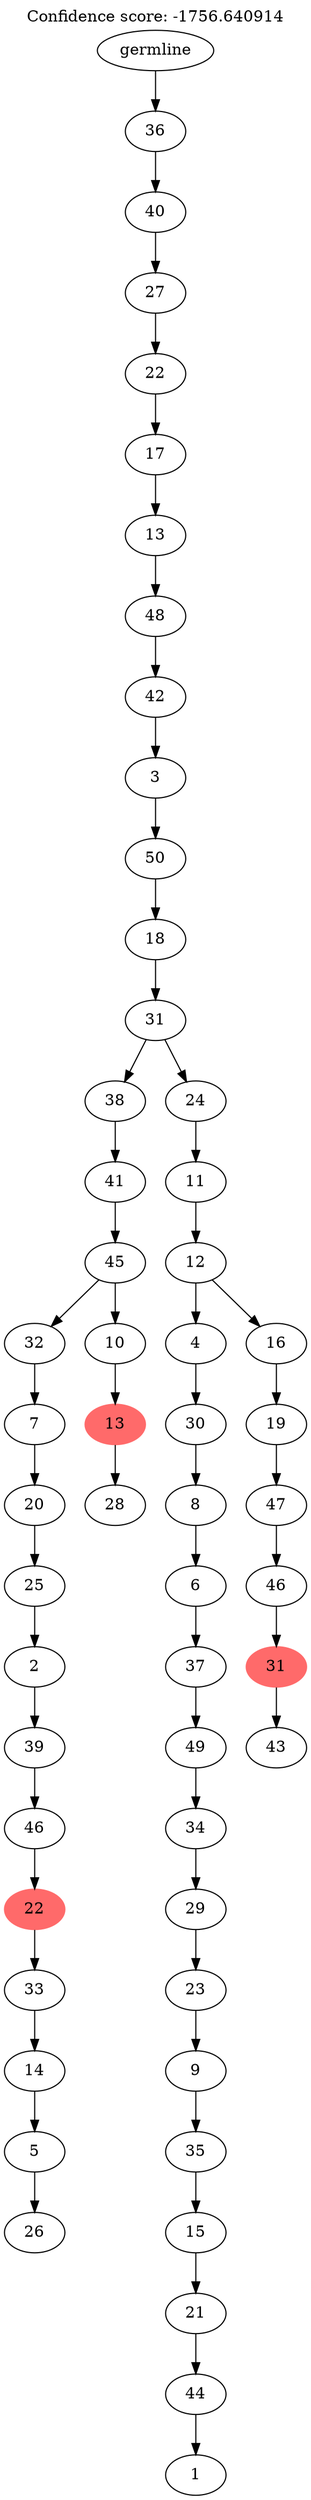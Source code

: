 digraph g {
	"53" -> "54";
	"54" [label="26"];
	"52" -> "53";
	"53" [label="5"];
	"51" -> "52";
	"52" [label="14"];
	"50" -> "51";
	"51" [label="33"];
	"49" -> "50";
	"50" [color=indianred1, style=filled, label="22"];
	"48" -> "49";
	"49" [label="46"];
	"47" -> "48";
	"48" [label="39"];
	"46" -> "47";
	"47" [label="2"];
	"45" -> "46";
	"46" [label="25"];
	"44" -> "45";
	"45" [label="20"];
	"43" -> "44";
	"44" [label="7"];
	"41" -> "42";
	"42" [label="28"];
	"40" -> "41";
	"41" [color=indianred1, style=filled, label="13"];
	"39" -> "40";
	"40" [label="10"];
	"39" -> "43";
	"43" [label="32"];
	"38" -> "39";
	"39" [label="45"];
	"37" -> "38";
	"38" [label="41"];
	"35" -> "36";
	"36" [label="1"];
	"34" -> "35";
	"35" [label="44"];
	"33" -> "34";
	"34" [label="21"];
	"32" -> "33";
	"33" [label="15"];
	"31" -> "32";
	"32" [label="35"];
	"30" -> "31";
	"31" [label="9"];
	"29" -> "30";
	"30" [label="23"];
	"28" -> "29";
	"29" [label="29"];
	"27" -> "28";
	"28" [label="34"];
	"26" -> "27";
	"27" [label="49"];
	"25" -> "26";
	"26" [label="37"];
	"24" -> "25";
	"25" [label="6"];
	"23" -> "24";
	"24" [label="8"];
	"22" -> "23";
	"23" [label="30"];
	"20" -> "21";
	"21" [label="43"];
	"19" -> "20";
	"20" [color=indianred1, style=filled, label="31"];
	"18" -> "19";
	"19" [label="46"];
	"17" -> "18";
	"18" [label="47"];
	"16" -> "17";
	"17" [label="19"];
	"15" -> "16";
	"16" [label="16"];
	"15" -> "22";
	"22" [label="4"];
	"14" -> "15";
	"15" [label="12"];
	"13" -> "14";
	"14" [label="11"];
	"12" -> "13";
	"13" [label="24"];
	"12" -> "37";
	"37" [label="38"];
	"11" -> "12";
	"12" [label="31"];
	"10" -> "11";
	"11" [label="18"];
	"9" -> "10";
	"10" [label="50"];
	"8" -> "9";
	"9" [label="3"];
	"7" -> "8";
	"8" [label="42"];
	"6" -> "7";
	"7" [label="48"];
	"5" -> "6";
	"6" [label="13"];
	"4" -> "5";
	"5" [label="17"];
	"3" -> "4";
	"4" [label="22"];
	"2" -> "3";
	"3" [label="27"];
	"1" -> "2";
	"2" [label="40"];
	"0" -> "1";
	"1" [label="36"];
	"0" [label="germline"];
	labelloc="t";
	label="Confidence score: -1756.640914";
}
